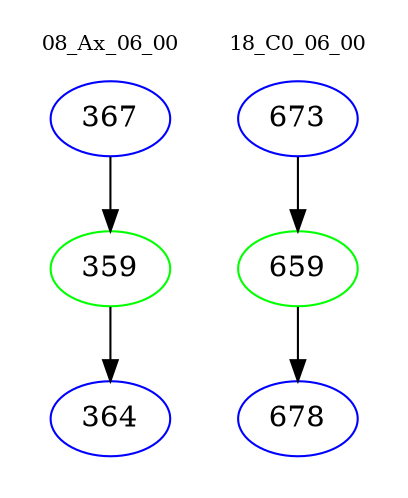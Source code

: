 digraph{
subgraph cluster_0 {
color = white
label = "08_Ax_06_00";
fontsize=10;
T0_367 [label="367", color="blue"]
T0_367 -> T0_359 [color="black"]
T0_359 [label="359", color="green"]
T0_359 -> T0_364 [color="black"]
T0_364 [label="364", color="blue"]
}
subgraph cluster_1 {
color = white
label = "18_C0_06_00";
fontsize=10;
T1_673 [label="673", color="blue"]
T1_673 -> T1_659 [color="black"]
T1_659 [label="659", color="green"]
T1_659 -> T1_678 [color="black"]
T1_678 [label="678", color="blue"]
}
}
